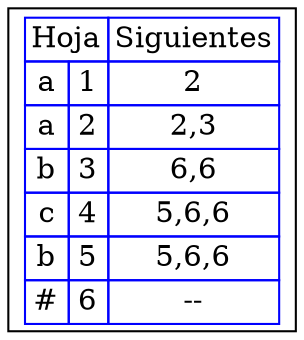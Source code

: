 digraph G{
rankdir=UD
node[shape=box]
concentrate=true
nodo0 [ label =<<table border='0' cellborder='1' color='blue' cellspacing='0'>
<tr><td colspan="2">Hoja</td><td>Siguientes</td></tr>

<tr><td>a</td><td>1</td><td>2</td></tr>

<tr><td>a</td><td>2</td><td>2,3</td></tr>

<tr><td>b</td><td>3</td><td>6,6</td></tr>

<tr><td>c</td><td>4</td><td>5,6,6</td></tr>

<tr><td>b</td><td>5</td><td>5,6,6</td></tr>

<tr><td>#</td><td>6</td><td>--</td></tr>

</table>
>];

}
